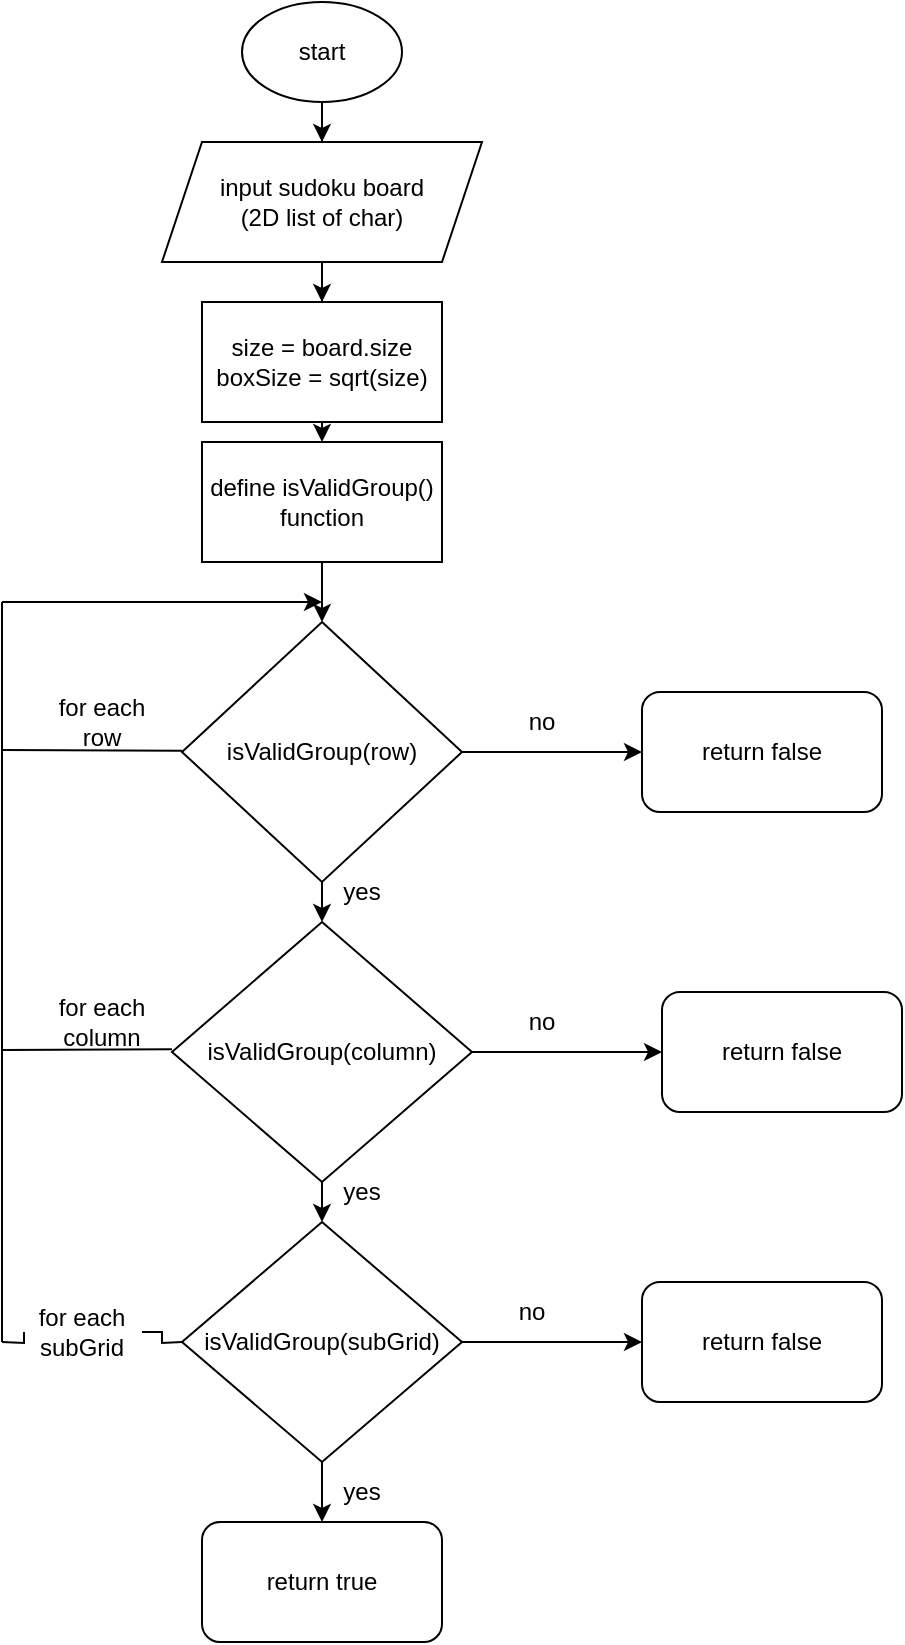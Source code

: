<mxfile version="26.2.5" pages="2">
  <diagram id="C5RBs43oDa-KdzZeNtuy" name="Sudoku diagram">
    <mxGraphModel dx="1231" dy="1808" grid="1" gridSize="10" guides="1" tooltips="1" connect="1" arrows="1" fold="1" page="1" pageScale="1" pageWidth="827" pageHeight="1169" math="0" shadow="0">
      <root>
        <mxCell id="WIyWlLk6GJQsqaUBKTNV-0" />
        <mxCell id="WIyWlLk6GJQsqaUBKTNV-1" parent="WIyWlLk6GJQsqaUBKTNV-0" />
        <mxCell id="WIyWlLk6GJQsqaUBKTNV-8" value="No" style="rounded=0;html=1;jettySize=auto;orthogonalLoop=1;fontSize=11;endArrow=block;endFill=0;endSize=8;strokeWidth=1;shadow=0;labelBackgroundColor=none;edgeStyle=orthogonalEdgeStyle;" parent="WIyWlLk6GJQsqaUBKTNV-1" edge="1">
          <mxGeometry x="0.333" y="20" relative="1" as="geometry">
            <mxPoint as="offset" />
            <mxPoint x="220" y="440" as="targetPoint" />
          </mxGeometry>
        </mxCell>
        <mxCell id="WVFGbX8OKdMeRJ4kNkZL-5" value="" style="edgeStyle=orthogonalEdgeStyle;rounded=0;orthogonalLoop=1;jettySize=auto;html=1;" parent="WIyWlLk6GJQsqaUBKTNV-1" source="WVFGbX8OKdMeRJ4kNkZL-1" target="WVFGbX8OKdMeRJ4kNkZL-4" edge="1">
          <mxGeometry relative="1" as="geometry" />
        </mxCell>
        <mxCell id="WVFGbX8OKdMeRJ4kNkZL-1" value="start" style="ellipse;whiteSpace=wrap;html=1;" parent="WIyWlLk6GJQsqaUBKTNV-1" vertex="1">
          <mxGeometry x="170" y="-50" width="80" height="50" as="geometry" />
        </mxCell>
        <mxCell id="WVFGbX8OKdMeRJ4kNkZL-7" value="" style="edgeStyle=orthogonalEdgeStyle;rounded=0;orthogonalLoop=1;jettySize=auto;html=1;" parent="WIyWlLk6GJQsqaUBKTNV-1" source="WVFGbX8OKdMeRJ4kNkZL-4" target="WVFGbX8OKdMeRJ4kNkZL-6" edge="1">
          <mxGeometry relative="1" as="geometry" />
        </mxCell>
        <mxCell id="WVFGbX8OKdMeRJ4kNkZL-4" value="input sudoku board&lt;div&gt;(2D list of char)&lt;/div&gt;" style="shape=parallelogram;perimeter=parallelogramPerimeter;whiteSpace=wrap;html=1;fixedSize=1;" parent="WIyWlLk6GJQsqaUBKTNV-1" vertex="1">
          <mxGeometry x="130" y="20" width="160" height="60" as="geometry" />
        </mxCell>
        <mxCell id="WVFGbX8OKdMeRJ4kNkZL-39" value="" style="edgeStyle=none;rounded=0;orthogonalLoop=1;jettySize=auto;html=1;" parent="WIyWlLk6GJQsqaUBKTNV-1" source="WVFGbX8OKdMeRJ4kNkZL-6" target="WVFGbX8OKdMeRJ4kNkZL-37" edge="1">
          <mxGeometry relative="1" as="geometry" />
        </mxCell>
        <mxCell id="WVFGbX8OKdMeRJ4kNkZL-6" value="size = board.size&lt;div&gt;boxSize = sqrt(size)&lt;/div&gt;" style="whiteSpace=wrap;html=1;" parent="WIyWlLk6GJQsqaUBKTNV-1" vertex="1">
          <mxGeometry x="150" y="100" width="120" height="60" as="geometry" />
        </mxCell>
        <mxCell id="WVFGbX8OKdMeRJ4kNkZL-11" value="" style="endArrow=none;html=1;rounded=0;entryX=0.5;entryY=1;entryDx=0;entryDy=0;" parent="WIyWlLk6GJQsqaUBKTNV-1" target="WVFGbX8OKdMeRJ4kNkZL-8" edge="1">
          <mxGeometry width="50" height="50" relative="1" as="geometry">
            <mxPoint x="210" y="300" as="sourcePoint" />
            <mxPoint x="210" y="240" as="targetPoint" />
          </mxGeometry>
        </mxCell>
        <mxCell id="WVFGbX8OKdMeRJ4kNkZL-15" value="" style="edgeStyle=none;rounded=0;orthogonalLoop=1;jettySize=auto;html=1;" parent="WIyWlLk6GJQsqaUBKTNV-1" source="WVFGbX8OKdMeRJ4kNkZL-8" target="WVFGbX8OKdMeRJ4kNkZL-12" edge="1">
          <mxGeometry relative="1" as="geometry" />
        </mxCell>
        <mxCell id="WVFGbX8OKdMeRJ4kNkZL-21" value="" style="edgeStyle=none;rounded=0;orthogonalLoop=1;jettySize=auto;html=1;" parent="WIyWlLk6GJQsqaUBKTNV-1" source="WVFGbX8OKdMeRJ4kNkZL-8" edge="1">
          <mxGeometry relative="1" as="geometry">
            <mxPoint x="370.0" y="325" as="targetPoint" />
          </mxGeometry>
        </mxCell>
        <mxCell id="WVFGbX8OKdMeRJ4kNkZL-8" value="&lt;div&gt;isValidGroup(row)&lt;/div&gt;" style="rhombus;whiteSpace=wrap;html=1;" parent="WIyWlLk6GJQsqaUBKTNV-1" vertex="1">
          <mxGeometry x="140" y="260" width="140" height="130" as="geometry" />
        </mxCell>
        <mxCell id="WVFGbX8OKdMeRJ4kNkZL-16" value="" style="edgeStyle=none;rounded=0;orthogonalLoop=1;jettySize=auto;html=1;" parent="WIyWlLk6GJQsqaUBKTNV-1" source="WVFGbX8OKdMeRJ4kNkZL-12" target="WVFGbX8OKdMeRJ4kNkZL-13" edge="1">
          <mxGeometry relative="1" as="geometry" />
        </mxCell>
        <mxCell id="WVFGbX8OKdMeRJ4kNkZL-23" value="" style="edgeStyle=none;rounded=0;orthogonalLoop=1;jettySize=auto;html=1;" parent="WIyWlLk6GJQsqaUBKTNV-1" source="WVFGbX8OKdMeRJ4kNkZL-12" edge="1">
          <mxGeometry relative="1" as="geometry">
            <mxPoint x="380.0" y="475" as="targetPoint" />
          </mxGeometry>
        </mxCell>
        <mxCell id="WVFGbX8OKdMeRJ4kNkZL-12" value="&lt;div&gt;isValidGroup(column)&lt;/div&gt;" style="rhombus;whiteSpace=wrap;html=1;" parent="WIyWlLk6GJQsqaUBKTNV-1" vertex="1">
          <mxGeometry x="135" y="410" width="150" height="130" as="geometry" />
        </mxCell>
        <mxCell id="WVFGbX8OKdMeRJ4kNkZL-27" value="" style="edgeStyle=none;rounded=0;orthogonalLoop=1;jettySize=auto;html=1;" parent="WIyWlLk6GJQsqaUBKTNV-1" source="WVFGbX8OKdMeRJ4kNkZL-13" edge="1">
          <mxGeometry relative="1" as="geometry">
            <mxPoint x="370.0" y="620" as="targetPoint" />
          </mxGeometry>
        </mxCell>
        <mxCell id="WVFGbX8OKdMeRJ4kNkZL-42" value="" style="edgeStyle=none;rounded=0;orthogonalLoop=1;jettySize=auto;html=1;" parent="WIyWlLk6GJQsqaUBKTNV-1" source="WVFGbX8OKdMeRJ4kNkZL-13" edge="1">
          <mxGeometry relative="1" as="geometry">
            <mxPoint x="210" y="710" as="targetPoint" />
          </mxGeometry>
        </mxCell>
        <mxCell id="WVFGbX8OKdMeRJ4kNkZL-13" value="&lt;div&gt;isValidGroup(subGrid)&lt;/div&gt;" style="rhombus;whiteSpace=wrap;html=1;" parent="WIyWlLk6GJQsqaUBKTNV-1" vertex="1">
          <mxGeometry x="140" y="560" width="140" height="120" as="geometry" />
        </mxCell>
        <mxCell id="WVFGbX8OKdMeRJ4kNkZL-17" value="yes" style="text;html=1;align=center;verticalAlign=middle;whiteSpace=wrap;rounded=0;" parent="WIyWlLk6GJQsqaUBKTNV-1" vertex="1">
          <mxGeometry x="200" y="380" width="60" height="30" as="geometry" />
        </mxCell>
        <mxCell id="WVFGbX8OKdMeRJ4kNkZL-19" value="yes" style="text;html=1;align=center;verticalAlign=middle;whiteSpace=wrap;rounded=0;" parent="WIyWlLk6GJQsqaUBKTNV-1" vertex="1">
          <mxGeometry x="200" y="530" width="60" height="30" as="geometry" />
        </mxCell>
        <mxCell id="WVFGbX8OKdMeRJ4kNkZL-28" value="no" style="text;html=1;align=center;verticalAlign=middle;whiteSpace=wrap;rounded=0;" parent="WIyWlLk6GJQsqaUBKTNV-1" vertex="1">
          <mxGeometry x="290" y="295" width="60" height="30" as="geometry" />
        </mxCell>
        <mxCell id="WVFGbX8OKdMeRJ4kNkZL-29" value="no" style="text;html=1;align=center;verticalAlign=middle;whiteSpace=wrap;rounded=0;" parent="WIyWlLk6GJQsqaUBKTNV-1" vertex="1">
          <mxGeometry x="285" y="590" width="60" height="30" as="geometry" />
        </mxCell>
        <mxCell id="WVFGbX8OKdMeRJ4kNkZL-30" value="no" style="text;html=1;align=center;verticalAlign=middle;whiteSpace=wrap;rounded=0;" parent="WIyWlLk6GJQsqaUBKTNV-1" vertex="1">
          <mxGeometry x="290" y="445" width="60" height="30" as="geometry" />
        </mxCell>
        <mxCell id="WVFGbX8OKdMeRJ4kNkZL-40" value="" style="edgeStyle=none;rounded=0;orthogonalLoop=1;jettySize=auto;html=1;" parent="WIyWlLk6GJQsqaUBKTNV-1" source="WVFGbX8OKdMeRJ4kNkZL-37" target="WVFGbX8OKdMeRJ4kNkZL-8" edge="1">
          <mxGeometry relative="1" as="geometry" />
        </mxCell>
        <mxCell id="WVFGbX8OKdMeRJ4kNkZL-37" value="define isValidGroup() function" style="rounded=0;whiteSpace=wrap;html=1;" parent="WIyWlLk6GJQsqaUBKTNV-1" vertex="1">
          <mxGeometry x="150" y="170" width="120" height="60" as="geometry" />
        </mxCell>
        <mxCell id="WVFGbX8OKdMeRJ4kNkZL-44" value="yes" style="text;html=1;align=center;verticalAlign=middle;whiteSpace=wrap;rounded=0;" parent="WIyWlLk6GJQsqaUBKTNV-1" vertex="1">
          <mxGeometry x="200" y="680" width="60" height="30" as="geometry" />
        </mxCell>
        <mxCell id="2qSWAf4yEXB-eWjeMM5K-4" value="" style="endArrow=none;html=1;rounded=0;edgeStyle=orthogonalEdgeStyle;" parent="WIyWlLk6GJQsqaUBKTNV-1" edge="1" source="Q6zyWy6kkbrB5gdBOsrN-7">
          <mxGeometry width="50" height="50" relative="1" as="geometry">
            <mxPoint x="50" y="620" as="sourcePoint" />
            <mxPoint x="140" y="620" as="targetPoint" />
          </mxGeometry>
        </mxCell>
        <mxCell id="2qSWAf4yEXB-eWjeMM5K-7" value="" style="endArrow=none;html=1;rounded=0;" parent="WIyWlLk6GJQsqaUBKTNV-1" edge="1">
          <mxGeometry width="50" height="50" relative="1" as="geometry">
            <mxPoint x="50" y="324" as="sourcePoint" />
            <mxPoint x="140" y="324.33" as="targetPoint" />
          </mxGeometry>
        </mxCell>
        <mxCell id="2qSWAf4yEXB-eWjeMM5K-8" value="" style="endArrow=none;html=1;rounded=0;" parent="WIyWlLk6GJQsqaUBKTNV-1" edge="1">
          <mxGeometry width="50" height="50" relative="1" as="geometry">
            <mxPoint x="50" y="474" as="sourcePoint" />
            <mxPoint x="135" y="473.67" as="targetPoint" />
          </mxGeometry>
        </mxCell>
        <mxCell id="Q6zyWy6kkbrB5gdBOsrN-3" value="" style="endArrow=none;html=1;rounded=0;curved=1;" edge="1" parent="WIyWlLk6GJQsqaUBKTNV-1">
          <mxGeometry width="50" height="50" relative="1" as="geometry">
            <mxPoint x="50" y="620" as="sourcePoint" />
            <mxPoint x="50" y="250" as="targetPoint" />
          </mxGeometry>
        </mxCell>
        <mxCell id="Q6zyWy6kkbrB5gdBOsrN-4" value="" style="endArrow=classic;html=1;rounded=0;curved=1;" edge="1" parent="WIyWlLk6GJQsqaUBKTNV-1">
          <mxGeometry width="50" height="50" relative="1" as="geometry">
            <mxPoint x="50" y="250" as="sourcePoint" />
            <mxPoint x="210" y="250" as="targetPoint" />
          </mxGeometry>
        </mxCell>
        <mxCell id="Q6zyWy6kkbrB5gdBOsrN-5" value="for each row" style="text;html=1;align=center;verticalAlign=middle;whiteSpace=wrap;rounded=0;" vertex="1" parent="WIyWlLk6GJQsqaUBKTNV-1">
          <mxGeometry x="70" y="295" width="60" height="30" as="geometry" />
        </mxCell>
        <mxCell id="Q6zyWy6kkbrB5gdBOsrN-6" value="for each column" style="text;html=1;align=center;verticalAlign=middle;whiteSpace=wrap;rounded=0;" vertex="1" parent="WIyWlLk6GJQsqaUBKTNV-1">
          <mxGeometry x="70" y="445" width="60" height="30" as="geometry" />
        </mxCell>
        <mxCell id="Q6zyWy6kkbrB5gdBOsrN-8" value="" style="endArrow=none;html=1;rounded=0;edgeStyle=orthogonalEdgeStyle;" edge="1" parent="WIyWlLk6GJQsqaUBKTNV-1" target="Q6zyWy6kkbrB5gdBOsrN-7">
          <mxGeometry width="50" height="50" relative="1" as="geometry">
            <mxPoint x="50" y="620" as="sourcePoint" />
            <mxPoint x="140" y="620" as="targetPoint" />
          </mxGeometry>
        </mxCell>
        <mxCell id="Q6zyWy6kkbrB5gdBOsrN-7" value="for each subGrid" style="text;html=1;align=center;verticalAlign=middle;whiteSpace=wrap;rounded=0;" vertex="1" parent="WIyWlLk6GJQsqaUBKTNV-1">
          <mxGeometry x="60" y="600" width="60" height="30" as="geometry" />
        </mxCell>
        <mxCell id="EcuF6gXkHgYWrR0wJ6Xj-0" value="return true" style="rounded=1;whiteSpace=wrap;html=1;" vertex="1" parent="WIyWlLk6GJQsqaUBKTNV-1">
          <mxGeometry x="150" y="710" width="120" height="60" as="geometry" />
        </mxCell>
        <mxCell id="UqR8JoMlieQZ60iRQUZE-0" value="return false" style="rounded=1;whiteSpace=wrap;html=1;" vertex="1" parent="WIyWlLk6GJQsqaUBKTNV-1">
          <mxGeometry x="370" y="295" width="120" height="60" as="geometry" />
        </mxCell>
        <mxCell id="UqR8JoMlieQZ60iRQUZE-1" value="return false" style="rounded=1;whiteSpace=wrap;html=1;" vertex="1" parent="WIyWlLk6GJQsqaUBKTNV-1">
          <mxGeometry x="380" y="445" width="120" height="60" as="geometry" />
        </mxCell>
        <mxCell id="UqR8JoMlieQZ60iRQUZE-2" value="return false" style="rounded=1;whiteSpace=wrap;html=1;" vertex="1" parent="WIyWlLk6GJQsqaUBKTNV-1">
          <mxGeometry x="370" y="590" width="120" height="60" as="geometry" />
        </mxCell>
      </root>
    </mxGraphModel>
  </diagram>
  <diagram id="oHFhjthTGVeP3cD-KrLw" name="IPv4 diagram">
    <mxGraphModel dx="1326" dy="688" grid="1" gridSize="10" guides="1" tooltips="1" connect="1" arrows="1" fold="1" page="1" pageScale="1" pageWidth="850" pageHeight="1100" math="0" shadow="0">
      <root>
        <mxCell id="0" />
        <mxCell id="1" parent="0" />
        <mxCell id="S-5rs2X0BtKWw0U-oja9-3" value="" style="edgeStyle=none;rounded=0;orthogonalLoop=1;jettySize=auto;html=1;" parent="1" source="S-5rs2X0BtKWw0U-oja9-1" target="S-5rs2X0BtKWw0U-oja9-2" edge="1">
          <mxGeometry relative="1" as="geometry" />
        </mxCell>
        <mxCell id="S-5rs2X0BtKWw0U-oja9-1" value="start" style="ellipse;whiteSpace=wrap;html=1;" parent="1" vertex="1">
          <mxGeometry x="180" y="10" width="100" height="50" as="geometry" />
        </mxCell>
        <mxCell id="AF_sRmBem9vMi__EUsd--2" value="" style="edgeStyle=none;rounded=0;orthogonalLoop=1;jettySize=auto;html=1;" parent="1" source="S-5rs2X0BtKWw0U-oja9-2" edge="1">
          <mxGeometry relative="1" as="geometry">
            <mxPoint x="380" y="145" as="targetPoint" />
          </mxGeometry>
        </mxCell>
        <mxCell id="AF_sRmBem9vMi__EUsd--6" value="" style="edgeStyle=none;rounded=0;orthogonalLoop=1;jettySize=auto;html=1;" parent="1" source="S-5rs2X0BtKWw0U-oja9-2" edge="1">
          <mxGeometry relative="1" as="geometry">
            <mxPoint x="230" y="240" as="targetPoint" />
          </mxGeometry>
        </mxCell>
        <mxCell id="S-5rs2X0BtKWw0U-oja9-2" value="is address null or blank or contain spaces" style="rhombus;whiteSpace=wrap;html=1;" parent="1" vertex="1">
          <mxGeometry x="165" y="80" width="130" height="130" as="geometry" />
        </mxCell>
        <mxCell id="AF_sRmBem9vMi__EUsd--3" value="yes" style="text;html=1;align=center;verticalAlign=middle;whiteSpace=wrap;rounded=0;" parent="1" vertex="1">
          <mxGeometry x="300" y="120" width="60" height="30" as="geometry" />
        </mxCell>
        <mxCell id="AF_sRmBem9vMi__EUsd--11" value="" style="edgeStyle=none;rounded=0;orthogonalLoop=1;jettySize=auto;html=1;" parent="1" source="AF_sRmBem9vMi__EUsd--5" edge="1">
          <mxGeometry relative="1" as="geometry">
            <mxPoint x="380" y="385" as="targetPoint" />
          </mxGeometry>
        </mxCell>
        <mxCell id="qn0yvYZL39nes52km4Q_-2" value="" style="edgeStyle=none;rounded=0;orthogonalLoop=1;jettySize=auto;html=1;" parent="1" source="AF_sRmBem9vMi__EUsd--5" target="qn0yvYZL39nes52km4Q_-1" edge="1">
          <mxGeometry relative="1" as="geometry" />
        </mxCell>
        <mxCell id="AF_sRmBem9vMi__EUsd--5" value="does address has 4 segments?" style="rhombus;whiteSpace=wrap;html=1;" parent="1" vertex="1">
          <mxGeometry x="165" y="320" width="130" height="130" as="geometry" />
        </mxCell>
        <mxCell id="AF_sRmBem9vMi__EUsd--7" value="no" style="text;html=1;align=center;verticalAlign=middle;whiteSpace=wrap;rounded=0;" parent="1" vertex="1">
          <mxGeometry x="220" y="210" width="60" height="30" as="geometry" />
        </mxCell>
        <mxCell id="AF_sRmBem9vMi__EUsd--9" value="" style="edgeStyle=none;rounded=0;orthogonalLoop=1;jettySize=auto;html=1;" parent="1" source="AF_sRmBem9vMi__EUsd--8" target="AF_sRmBem9vMi__EUsd--5" edge="1">
          <mxGeometry relative="1" as="geometry" />
        </mxCell>
        <mxCell id="AF_sRmBem9vMi__EUsd--8" value="split address into segments using&quot;.&quot;" style="rounded=0;whiteSpace=wrap;html=1;" parent="1" vertex="1">
          <mxGeometry x="170" y="240" width="120" height="60" as="geometry" />
        </mxCell>
        <mxCell id="AF_sRmBem9vMi__EUsd--12" value="no" style="text;html=1;align=center;verticalAlign=middle;whiteSpace=wrap;rounded=0;" parent="1" vertex="1">
          <mxGeometry x="300" y="355" width="60" height="30" as="geometry" />
        </mxCell>
        <mxCell id="AF_sRmBem9vMi__EUsd--13" value="yes" style="text;html=1;align=center;verticalAlign=middle;whiteSpace=wrap;rounded=0;" parent="1" vertex="1">
          <mxGeometry x="220" y="440" width="60" height="30" as="geometry" />
        </mxCell>
        <mxCell id="qn0yvYZL39nes52km4Q_-4" value="" style="edgeStyle=none;rounded=0;orthogonalLoop=1;jettySize=auto;html=1;" parent="1" source="qn0yvYZL39nes52km4Q_-1" edge="1">
          <mxGeometry relative="1" as="geometry">
            <mxPoint x="365" y="545" as="targetPoint" />
          </mxGeometry>
        </mxCell>
        <mxCell id="qn0yvYZL39nes52km4Q_-7" value="" style="edgeStyle=none;rounded=0;orthogonalLoop=1;jettySize=auto;html=1;" parent="1" source="qn0yvYZL39nes52km4Q_-1" target="qn0yvYZL39nes52km4Q_-6" edge="1">
          <mxGeometry relative="1" as="geometry" />
        </mxCell>
        <mxCell id="qn0yvYZL39nes52km4Q_-1" value="is segment empty or contain non digit character?" style="rhombus;whiteSpace=wrap;html=1;" parent="1" vertex="1">
          <mxGeometry x="165" y="480" width="130" height="130" as="geometry" />
        </mxCell>
        <mxCell id="qn0yvYZL39nes52km4Q_-5" value="yes" style="text;html=1;align=center;verticalAlign=middle;whiteSpace=wrap;rounded=0;" parent="1" vertex="1">
          <mxGeometry x="295" y="515" width="60" height="30" as="geometry" />
        </mxCell>
        <mxCell id="qn0yvYZL39nes52km4Q_-13" value="" style="edgeStyle=none;rounded=0;orthogonalLoop=1;jettySize=auto;html=1;" parent="1" source="qn0yvYZL39nes52km4Q_-6" target="qn0yvYZL39nes52km4Q_-12" edge="1">
          <mxGeometry relative="1" as="geometry" />
        </mxCell>
        <mxCell id="qn0yvYZL39nes52km4Q_-16" value="" style="edgeStyle=none;rounded=0;orthogonalLoop=1;jettySize=auto;html=1;" parent="1" source="qn0yvYZL39nes52km4Q_-6" edge="1">
          <mxGeometry relative="1" as="geometry">
            <mxPoint x="360" y="705" as="targetPoint" />
          </mxGeometry>
        </mxCell>
        <mxCell id="qn0yvYZL39nes52km4Q_-6" value="is segment have leading 0?" style="rhombus;whiteSpace=wrap;html=1;" parent="1" vertex="1">
          <mxGeometry x="165" y="640" width="130" height="130" as="geometry" />
        </mxCell>
        <mxCell id="qn0yvYZL39nes52km4Q_-11" value="no" style="text;html=1;align=center;verticalAlign=middle;whiteSpace=wrap;rounded=0;" parent="1" vertex="1">
          <mxGeometry x="220" y="610" width="60" height="30" as="geometry" />
        </mxCell>
        <mxCell id="qn0yvYZL39nes52km4Q_-19" value="" style="edgeStyle=none;rounded=0;orthogonalLoop=1;jettySize=auto;html=1;" parent="1" source="qn0yvYZL39nes52km4Q_-12" edge="1">
          <mxGeometry relative="1" as="geometry">
            <mxPoint x="350" y="865" as="targetPoint" />
          </mxGeometry>
        </mxCell>
        <mxCell id="qn0yvYZL39nes52km4Q_-22" value="" style="edgeStyle=none;rounded=0;orthogonalLoop=1;jettySize=auto;html=1;" parent="1" source="qn0yvYZL39nes52km4Q_-12" target="qn0yvYZL39nes52km4Q_-21" edge="1">
          <mxGeometry relative="1" as="geometry" />
        </mxCell>
        <mxCell id="qn0yvYZL39nes52km4Q_-12" value="is segment converted&lt;div&gt;&amp;nbsp;to int?&lt;/div&gt;" style="rhombus;whiteSpace=wrap;html=1;" parent="1" vertex="1">
          <mxGeometry x="165" y="800" width="130" height="130" as="geometry" />
        </mxCell>
        <mxCell id="qn0yvYZL39nes52km4Q_-15" value="no" style="text;html=1;align=center;verticalAlign=middle;whiteSpace=wrap;rounded=0;" parent="1" vertex="1">
          <mxGeometry x="210" y="770" width="60" height="30" as="geometry" />
        </mxCell>
        <mxCell id="qn0yvYZL39nes52km4Q_-17" value="yes" style="text;html=1;align=center;verticalAlign=middle;whiteSpace=wrap;rounded=0;" parent="1" vertex="1">
          <mxGeometry x="290" y="680" width="60" height="30" as="geometry" />
        </mxCell>
        <mxCell id="qn0yvYZL39nes52km4Q_-20" value="no" style="text;html=1;align=center;verticalAlign=middle;whiteSpace=wrap;rounded=0;" parent="1" vertex="1">
          <mxGeometry x="290" y="840" width="60" height="30" as="geometry" />
        </mxCell>
        <mxCell id="qn0yvYZL39nes52km4Q_-25" value="" style="edgeStyle=none;rounded=0;orthogonalLoop=1;jettySize=auto;html=1;" parent="1" source="qn0yvYZL39nes52km4Q_-21" edge="1">
          <mxGeometry relative="1" as="geometry">
            <mxPoint x="380" y="1045" as="targetPoint" />
          </mxGeometry>
        </mxCell>
        <mxCell id="qn0yvYZL39nes52km4Q_-49" value="" style="edgeStyle=orthogonalEdgeStyle;rounded=0;orthogonalLoop=1;jettySize=auto;html=1;" parent="1" source="qn0yvYZL39nes52km4Q_-21" edge="1">
          <mxGeometry relative="1" as="geometry">
            <mxPoint x="230" y="1150" as="targetPoint" />
          </mxGeometry>
        </mxCell>
        <mxCell id="qn0yvYZL39nes52km4Q_-21" value="is integer between 0 and 255?" style="rhombus;whiteSpace=wrap;html=1;" parent="1" vertex="1">
          <mxGeometry x="165" y="980" width="130" height="130" as="geometry" />
        </mxCell>
        <mxCell id="qn0yvYZL39nes52km4Q_-23" value="yes" style="text;html=1;align=center;verticalAlign=middle;whiteSpace=wrap;rounded=0;" parent="1" vertex="1">
          <mxGeometry x="220" y="940" width="60" height="30" as="geometry" />
        </mxCell>
        <mxCell id="qn0yvYZL39nes52km4Q_-26" value="no" style="text;html=1;align=center;verticalAlign=middle;whiteSpace=wrap;rounded=0;" parent="1" vertex="1">
          <mxGeometry x="280" y="1020" width="60" height="30" as="geometry" />
        </mxCell>
        <mxCell id="qn0yvYZL39nes52km4Q_-40" value="" style="endArrow=none;html=1;rounded=0;exitX=0;exitY=1;exitDx=0;exitDy=0;" parent="1" source="qn0yvYZL39nes52km4Q_-44" edge="1">
          <mxGeometry width="50" height="50" relative="1" as="geometry">
            <mxPoint x="50" y="1044.17" as="sourcePoint" />
            <mxPoint x="170" y="1044.17" as="targetPoint" />
          </mxGeometry>
        </mxCell>
        <mxCell id="qn0yvYZL39nes52km4Q_-41" value="" style="endArrow=none;html=1;rounded=0;" parent="1" edge="1">
          <mxGeometry width="50" height="50" relative="1" as="geometry">
            <mxPoint x="80" y="1050" as="sourcePoint" />
            <mxPoint x="80" y="470" as="targetPoint" />
          </mxGeometry>
        </mxCell>
        <mxCell id="qn0yvYZL39nes52km4Q_-42" value="" style="endArrow=none;html=1;rounded=0;entryX=0;entryY=0.5;entryDx=0;entryDy=0;" parent="1" edge="1">
          <mxGeometry width="50" height="50" relative="1" as="geometry">
            <mxPoint x="80" y="468" as="sourcePoint" />
            <mxPoint x="230" y="468.33" as="targetPoint" />
          </mxGeometry>
        </mxCell>
        <mxCell id="qn0yvYZL39nes52km4Q_-44" value="yes" style="text;html=1;align=center;verticalAlign=middle;whiteSpace=wrap;rounded=0;" parent="1" vertex="1">
          <mxGeometry x="80" y="1015" width="60" height="30" as="geometry" />
        </mxCell>
        <mxCell id="qn0yvYZL39nes52km4Q_-52" value="yes" style="text;html=1;align=center;verticalAlign=middle;whiteSpace=wrap;rounded=0;" parent="1" vertex="1">
          <mxGeometry x="220" y="1110" width="60" height="30" as="geometry" />
        </mxCell>
        <mxCell id="N1ZT_wZKrx9swKKIzf5T-1" value="return true" style="rounded=1;whiteSpace=wrap;html=1;" vertex="1" parent="1">
          <mxGeometry x="170" y="1150" width="120" height="60" as="geometry" />
        </mxCell>
        <mxCell id="JqPE9talRQRNAFOfgRQA-1" value="return false" style="rounded=1;whiteSpace=wrap;html=1;" vertex="1" parent="1">
          <mxGeometry x="380" y="115" width="120" height="60" as="geometry" />
        </mxCell>
        <mxCell id="JqPE9talRQRNAFOfgRQA-2" value="return false" style="rounded=1;whiteSpace=wrap;html=1;" vertex="1" parent="1">
          <mxGeometry x="380" y="355" width="120" height="60" as="geometry" />
        </mxCell>
        <mxCell id="JqPE9talRQRNAFOfgRQA-3" value="return false" style="rounded=1;whiteSpace=wrap;html=1;" vertex="1" parent="1">
          <mxGeometry x="370" y="515" width="120" height="60" as="geometry" />
        </mxCell>
        <mxCell id="JqPE9talRQRNAFOfgRQA-4" value="return false" style="rounded=1;whiteSpace=wrap;html=1;" vertex="1" parent="1">
          <mxGeometry x="360" y="675" width="120" height="60" as="geometry" />
        </mxCell>
        <mxCell id="JqPE9talRQRNAFOfgRQA-5" value="return false" style="rounded=1;whiteSpace=wrap;html=1;" vertex="1" parent="1">
          <mxGeometry x="350" y="835" width="120" height="60" as="geometry" />
        </mxCell>
        <mxCell id="JqPE9talRQRNAFOfgRQA-7" value="return false" style="rounded=1;whiteSpace=wrap;html=1;" vertex="1" parent="1">
          <mxGeometry x="380" y="1015" width="120" height="60" as="geometry" />
        </mxCell>
      </root>
    </mxGraphModel>
  </diagram>
</mxfile>
